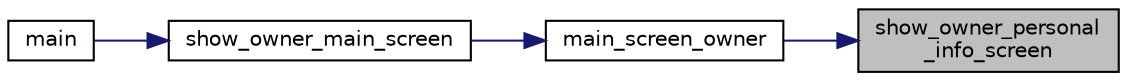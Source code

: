 digraph "show_owner_personal_info_screen"
{
 // LATEX_PDF_SIZE
  edge [fontname="Helvetica",fontsize="10",labelfontname="Helvetica",labelfontsize="10"];
  node [fontname="Helvetica",fontsize="10",shape=record];
  rankdir="RL";
  Node1 [label="show_owner_personal\l_info_screen",height=0.2,width=0.4,color="black", fillcolor="grey75", style="filled", fontcolor="black",tooltip=" "];
  Node1 -> Node2 [dir="back",color="midnightblue",fontsize="10",style="solid"];
  Node2 [label="main_screen_owner",height=0.2,width=0.4,color="black", fillcolor="white", style="filled",URL="$ui__owner_8c.html#af9d2ae3e1b2ffd5a65ed854683be4f4e",tooltip=" "];
  Node2 -> Node3 [dir="back",color="midnightblue",fontsize="10",style="solid"];
  Node3 [label="show_owner_main_screen",height=0.2,width=0.4,color="black", fillcolor="white", style="filled",URL="$ui__owner_8c.html#a6cf4aab57bd57dc103a492c001d864bb",tooltip=" "];
  Node3 -> Node4 [dir="back",color="midnightblue",fontsize="10",style="solid"];
  Node4 [label="main",height=0.2,width=0.4,color="black", fillcolor="white", style="filled",URL="$main_8c.html#ae66f6b31b5ad750f1fe042a706a4e3d4",tooltip=" "];
}
